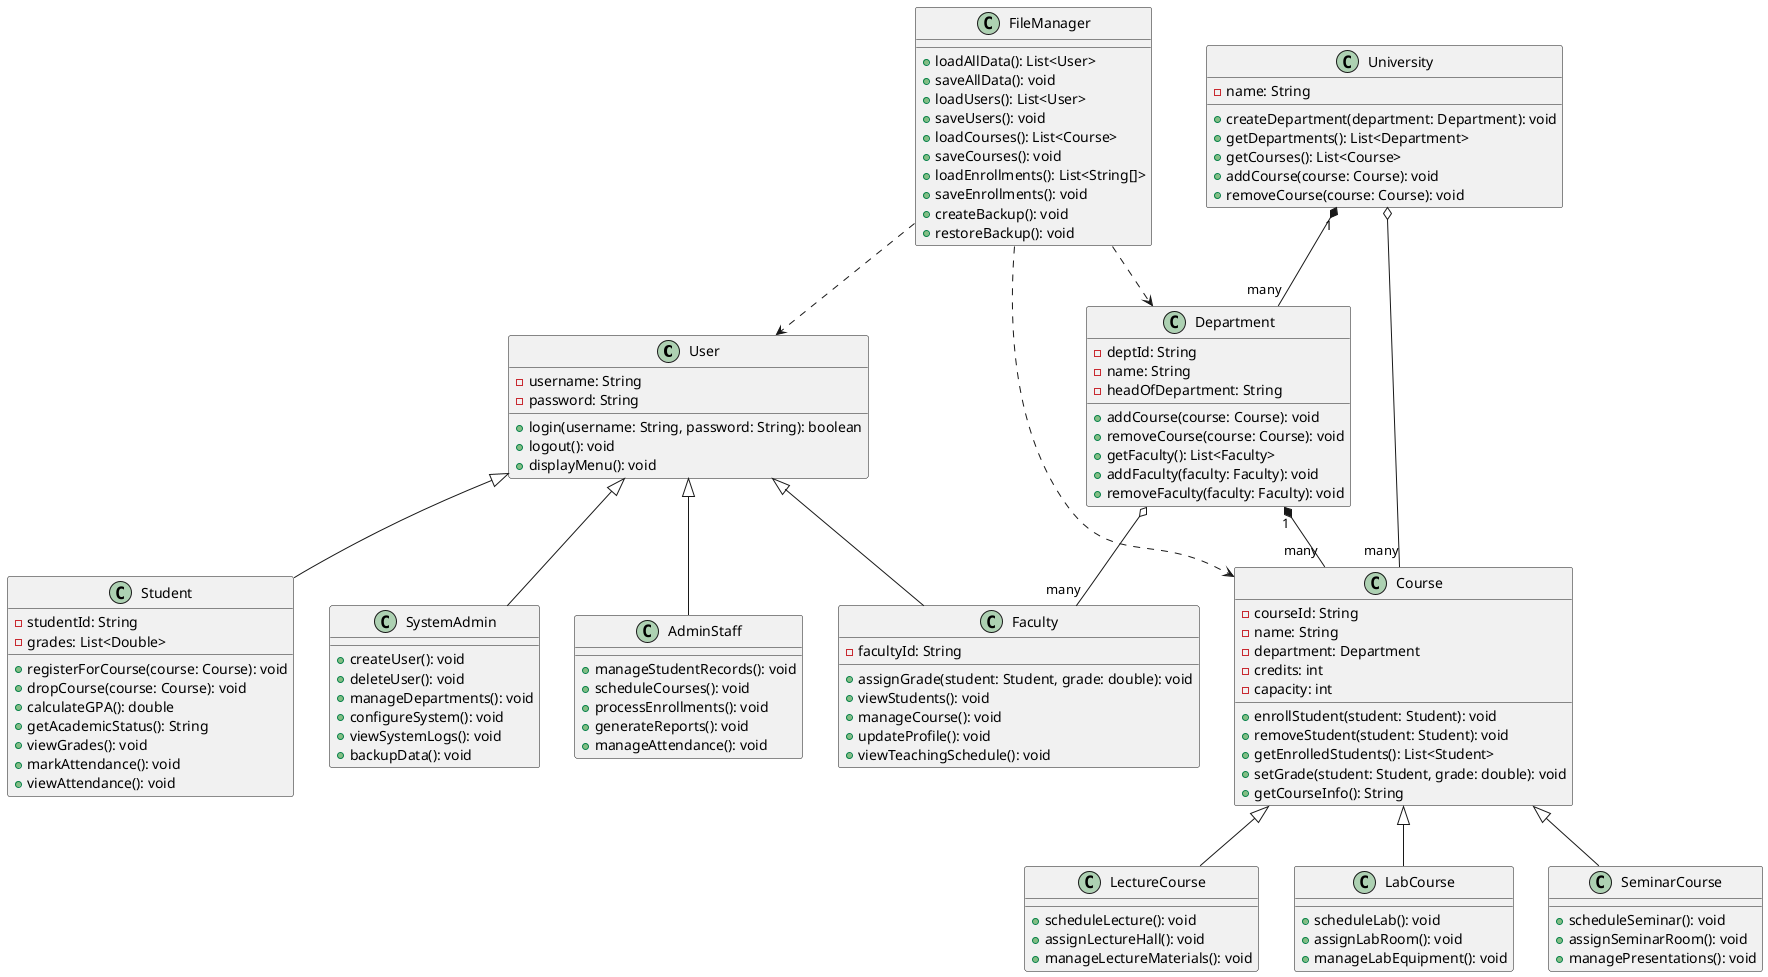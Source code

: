 @startuml

class User {
  -username: String
  -password: String
  +login(username: String, password: String): boolean
  +logout(): void
  +displayMenu(): void
}

class Student {
  -studentId: String
  -grades: List<Double>
  +registerForCourse(course: Course): void
  +dropCourse(course: Course): void
  +calculateGPA(): double
  +getAcademicStatus(): String
  +viewGrades(): void
  +markAttendance(): void
  +viewAttendance(): void
}

class Faculty {
  -facultyId: String
  +assignGrade(student: Student, grade: double): void
  +viewStudents(): void
  +manageCourse(): void
  +updateProfile(): void
  +viewTeachingSchedule(): void
}

class SystemAdmin {
  +createUser(): void
  +deleteUser(): void
  +manageDepartments(): void
  +configureSystem(): void
  +viewSystemLogs(): void
  +backupData(): void
}

class AdminStaff {
  +manageStudentRecords(): void
  +scheduleCourses(): void
  +processEnrollments(): void
  +generateReports(): void
  +manageAttendance(): void
}

class Course {
  -courseId: String
  -name: String
  -department: Department
  -credits: int
  -capacity: int
  +enrollStudent(student: Student): void
  +removeStudent(student: Student): void
  +getEnrolledStudents(): List<Student>
  +setGrade(student: Student, grade: double): void
  +getCourseInfo(): String
}

class LectureCourse {
  +scheduleLecture(): void
  +assignLectureHall(): void
  +manageLectureMaterials(): void
}

class LabCourse {
  +scheduleLab(): void
  +assignLabRoom(): void
  +manageLabEquipment(): void
}

class SeminarCourse {
  +scheduleSeminar(): void
  +assignSeminarRoom(): void
  +managePresentations(): void
}

class Department {
  -deptId: String
  -name: String
  -headOfDepartment: String
  +addCourse(course: Course): void
  +removeCourse(course: Course): void
  +getFaculty(): List<Faculty>
  +addFaculty(faculty: Faculty): void
  +removeFaculty(faculty: Faculty): void
}

class University {
  -name: String
  +createDepartment(department: Department): void
  +getDepartments(): List<Department>
  +getCourses(): List<Course>
  +addCourse(course: Course): void
  +removeCourse(course: Course): void
}

class FileManager {
  +loadAllData(): List<User>
  +saveAllData(): void
  +loadUsers(): List<User>
  +saveUsers(): void
  +loadCourses(): List<Course>
  +saveCourses(): void
  +loadEnrollments(): List<String[]>
  +saveEnrollments(): void
  +createBackup(): void
  +restoreBackup(): void
}

User <|-- Student
User <|-- Faculty
User <|-- SystemAdmin
User <|-- AdminStaff
Course <|-- LectureCourse
Course <|-- LabCourse
Course <|-- SeminarCourse
Department "1" *-- "many" Course
University "1" *-- "many" Department
FileManager ..> User
FileManager ..> Course
FileManager ..> Department

' Aggregation relationships
University o-- "many" Course
Department o-- "many" Faculty

@enduml 